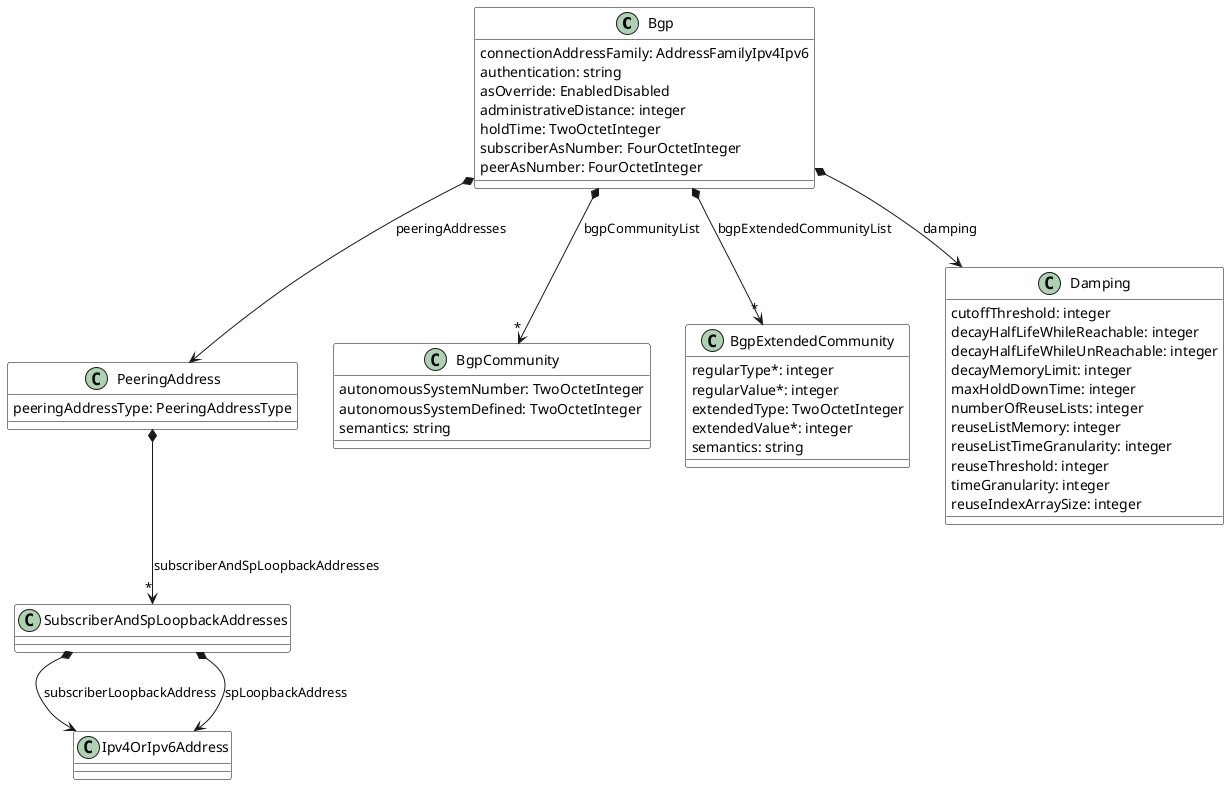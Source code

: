 @startuml
skinparam {
    ClassBackgroundColor White
    ClassBorderColor Black
}

class Bgp {

    connectionAddressFamily: AddressFamilyIpv4Ipv6
    authentication: string
    asOverride: EnabledDisabled
    administrativeDistance: integer
    holdTime: TwoOctetInteger
    subscriberAsNumber: FourOctetInteger
    peerAsNumber: FourOctetInteger
}


Bgp *--> PeeringAddress : peeringAddresses
Bgp *-->"*" BgpCommunity : bgpCommunityList
Bgp *-->"*" BgpExtendedCommunity : bgpExtendedCommunityList
Bgp *--> Damping : damping


class BgpCommunity {
    autonomousSystemNumber: TwoOctetInteger 
    autonomousSystemDefined: TwoOctetInteger
    semantics: string
}



class BgpExtendedCommunity {

    regularType*: integer
    regularValue*: integer
    extendedType: TwoOctetInteger
    extendedValue*: integer
    semantics: string
}

class Damping {

    cutoffThreshold: integer
    decayHalfLifeWhileReachable: integer
    decayHalfLifeWhileUnReachable: integer
    decayMemoryLimit: integer
    maxHoldDownTime: integer
    numberOfReuseLists: integer
    reuseListMemory: integer
    reuseListTimeGranularity: integer
    reuseThreshold: integer
    timeGranularity: integer
    reuseIndexArraySize: integer
}




class PeeringAddress {

    peeringAddressType: PeeringAddressType
}

PeeringAddress *-->"*" SubscriberAndSpLoopbackAddresses : subscriberAndSpLoopbackAddresses

class SubscriberAndSpLoopbackAddresses {

}

SubscriberAndSpLoopbackAddresses *--> Ipv4OrIpv6Address : subscriberLoopbackAddress
SubscriberAndSpLoopbackAddresses *--> Ipv4OrIpv6Address : spLoopbackAddress


@enduml
